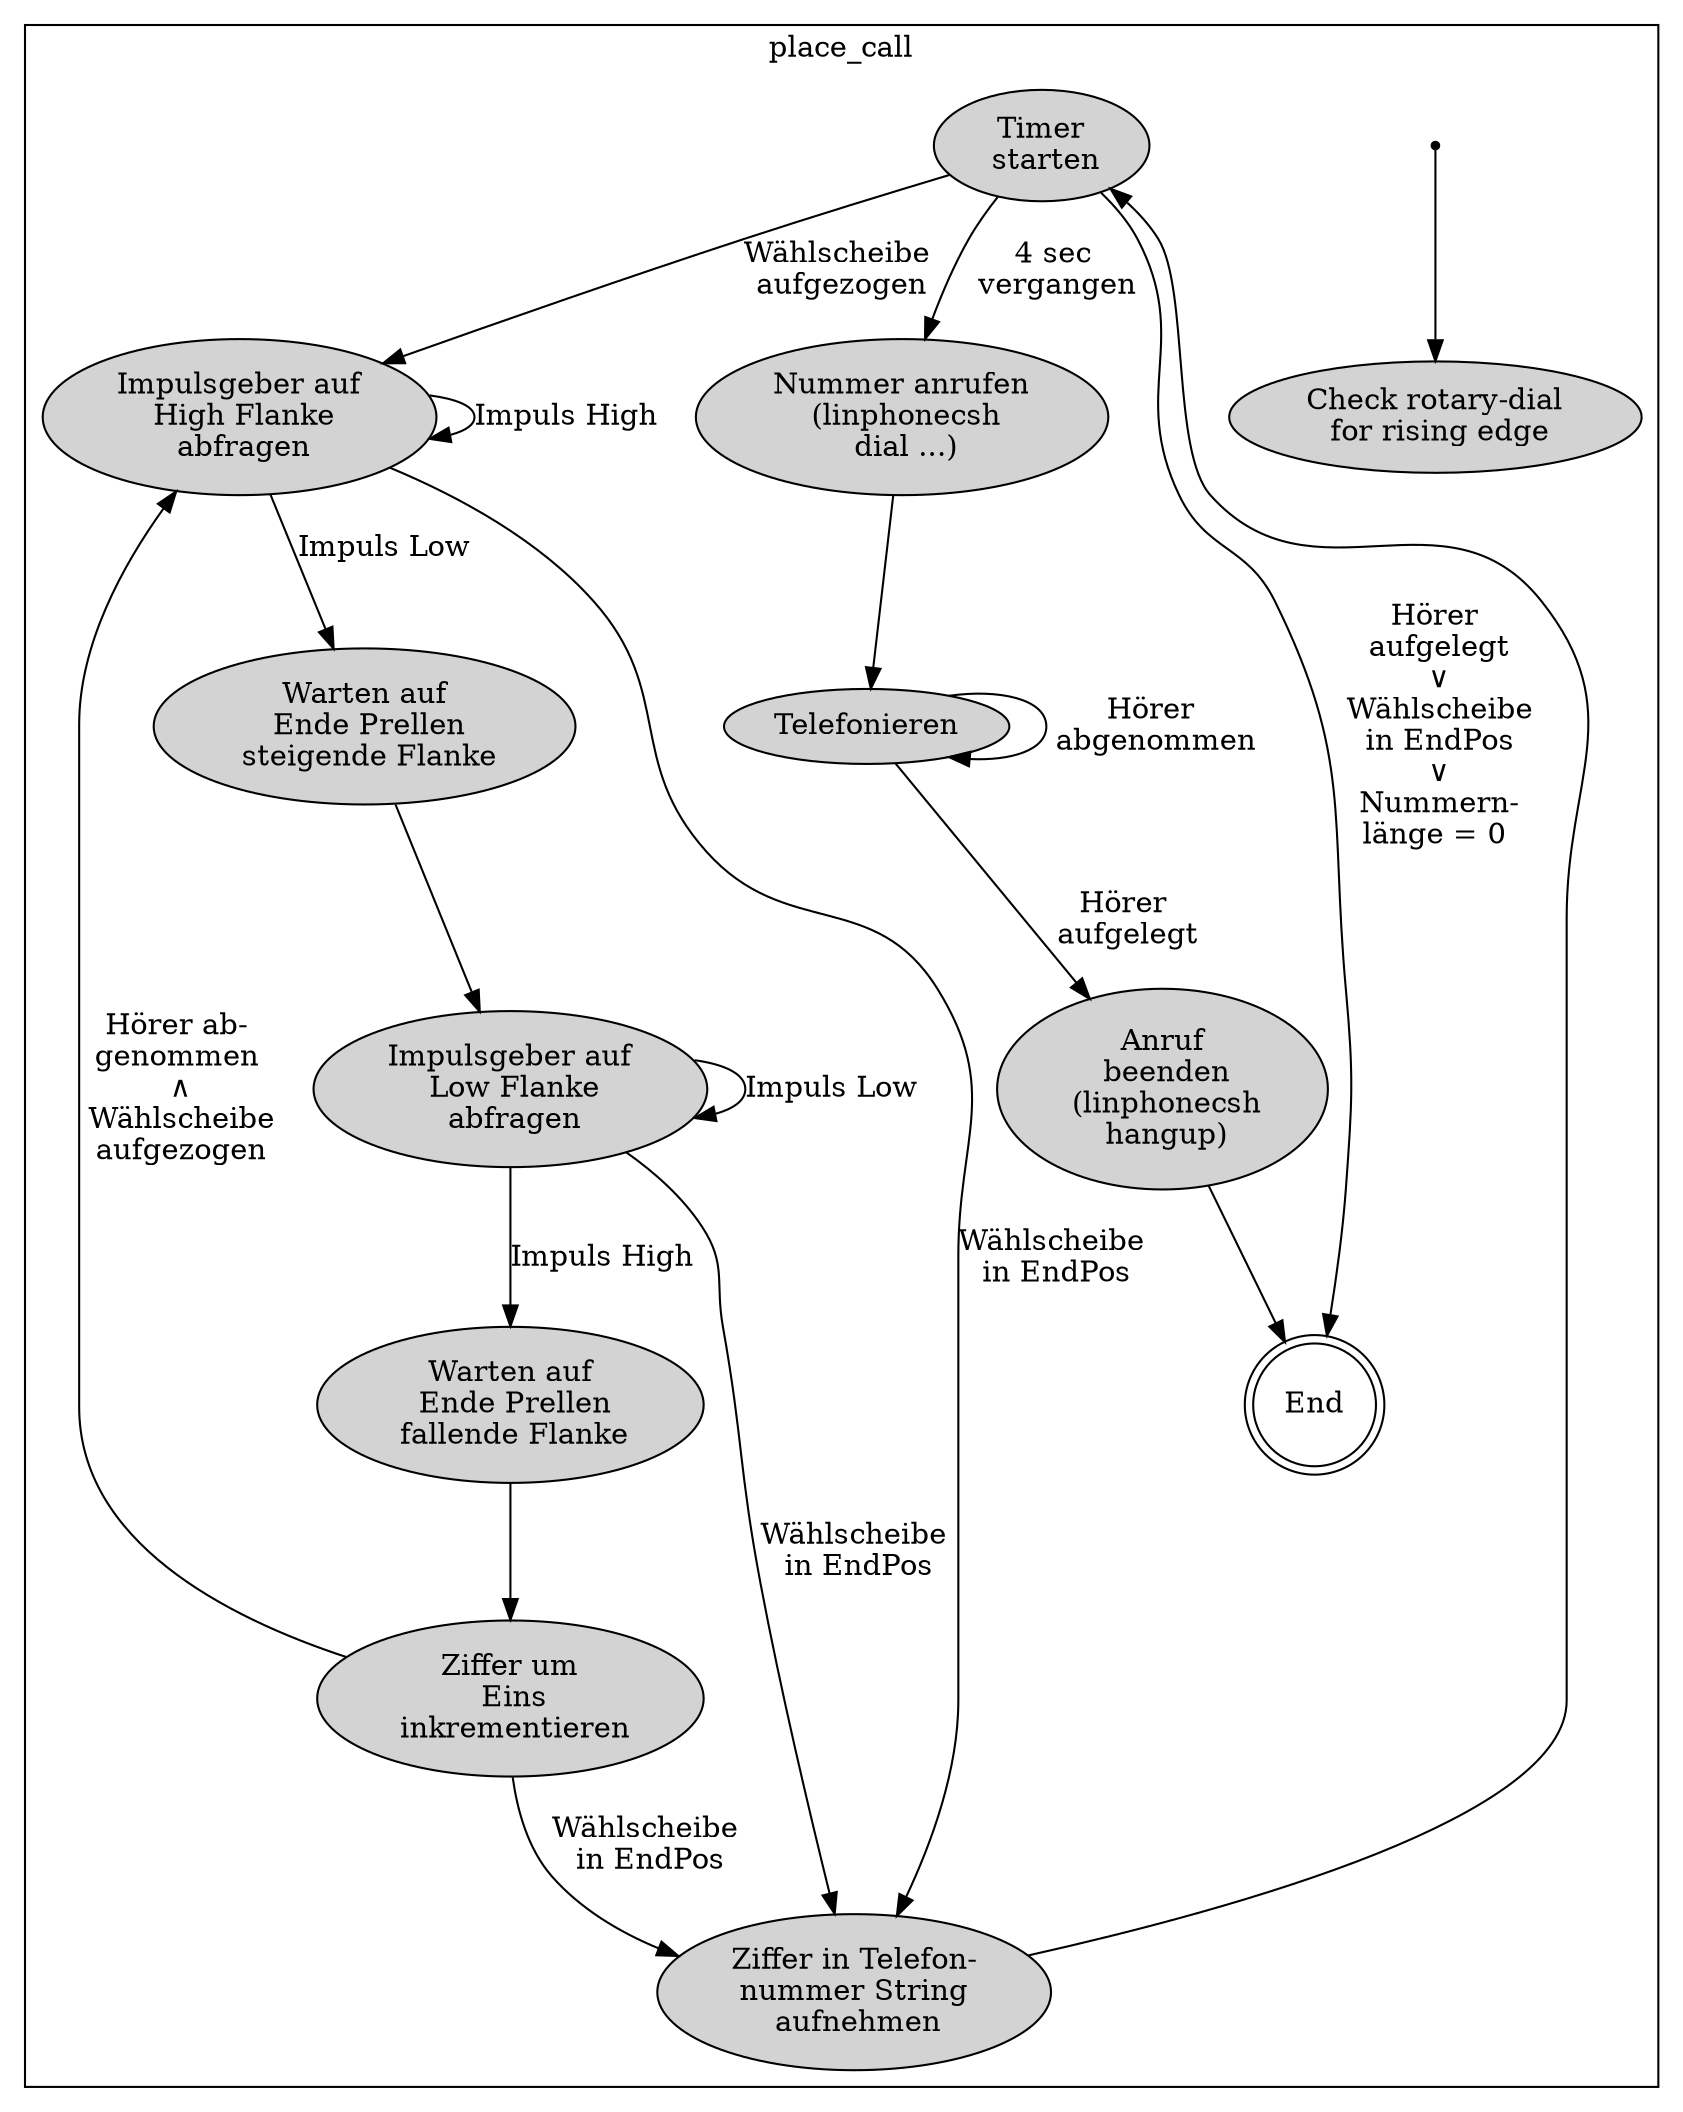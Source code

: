 digraph G {

	subgraph cluster {
		node [shape=doublecircle]; "End";
		node [shape=point]; qi
		node [shape=ellipse];
		node [style=filled];
		qi -> "Check rotary-dial\n for rising edge" [label = ""];
		"Impulsgeber auf\n High Flanke\n abfragen" -> "Impulsgeber auf\n High Flanke\n abfragen" [label = "Impuls High"];
		"Impulsgeber auf\n High Flanke\n abfragen" -> "Warten auf\n Ende Prellen\n steigende Flanke" [label = "Impuls Low"]; 
		"Warten auf\n Ende Prellen\n steigende Flanke" -> "Impulsgeber auf\n Low Flanke\n abfragen" [label = ""];
		"Impulsgeber auf\n Low Flanke\n abfragen" -> "Impulsgeber auf\n Low Flanke\n abfragen" [label = "Impuls Low"];
		"Impulsgeber auf\n Low Flanke\n abfragen" -> "Warten auf\n Ende Prellen\n fallende Flanke" [label = "Impuls High"];
		"Warten auf\n Ende Prellen\n fallende Flanke" -> "Ziffer um\n Eins\n inkrementieren" [label = ""];
		"Ziffer um\n Eins\n inkrementieren" -> "Impulsgeber auf\n High Flanke\n abfragen" [label = "Hörer ab-\ngenommen\n &and;\n Wählscheibe\n aufgezogen"];
		"Ziffer um\n Eins\n inkrementieren" -> "Ziffer in Telefon-\nnummer String\n aufnehmen" [label = "Wählscheibe\n in EndPos"];
		"Ziffer in Telefon-\nnummer String\n aufnehmen" -> "Timer\n starten" [label = ""];
		"Timer\n starten" -> "Nummer anrufen\n (linphonecsh\n dial ...)" [label = "4 sec\n vergangen"]; 
		"Timer\n starten" -> "Impulsgeber auf\n High Flanke\n abfragen" [label = "Wählscheibe\n aufgezogen"]
		"Nummer anrufen\n (linphonecsh\n dial ...)" -> "Telefonieren" [label = ""];
		"Telefonieren" -> "Telefonieren" [label = "Hörer\n abgenommen"];
		"Telefonieren" -> "Anruf\n beenden\n (linphonecsh\n hangup)" [label = "Hörer\n aufgelegt"];
		"Anruf\n beenden\n (linphonecsh\n hangup)" -> "End" [label = ""];

		"Impulsgeber auf\n High Flanke\n abfragen" -> "Ziffer in Telefon-\nnummer String\n aufnehmen" [label = "Wählscheibe\n in EndPos"];
		"Impulsgeber auf\n Low Flanke\n abfragen" -> "Ziffer in Telefon-\nnummer String\n aufnehmen" [label = "Wählscheibe\n in EndPos"];
		"Timer\n starten" -> "End" [label = "Hörer\n aufgelegt\n &or;\n Wählscheibe\n in EndPos\n &or;\n Nummern-\nlänge = 0"]; 
				
		
		label = "place_call";
		color = black
	}
}
